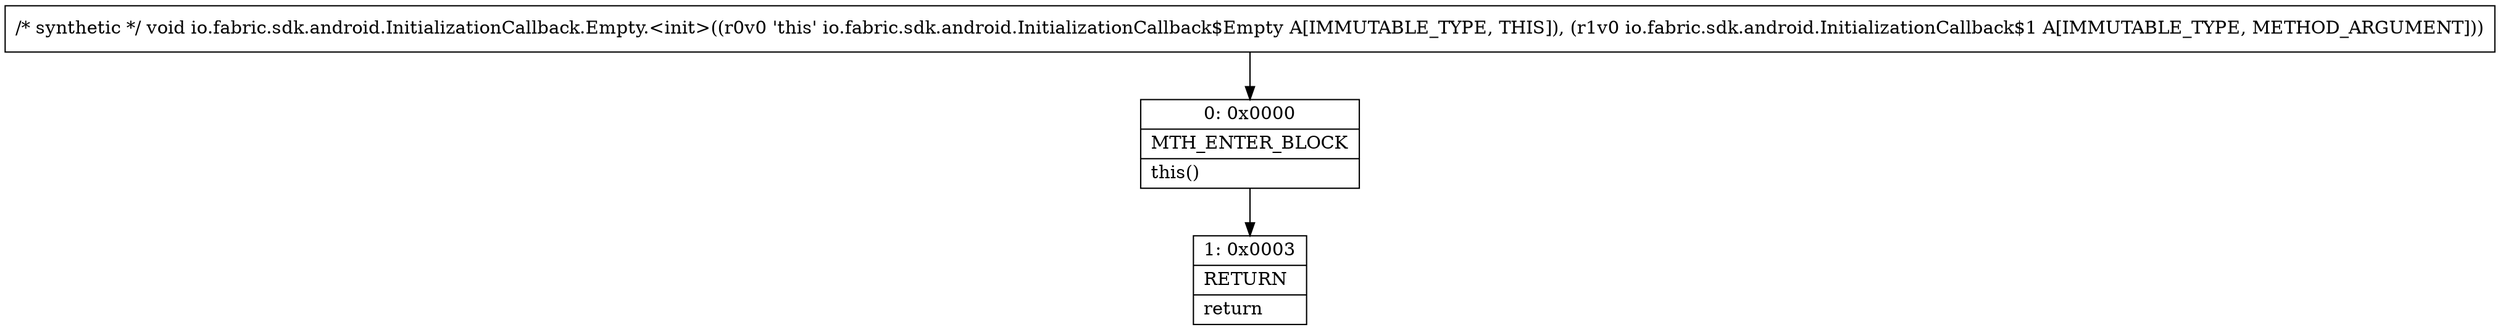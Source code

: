 digraph "CFG forio.fabric.sdk.android.InitializationCallback.Empty.\<init\>(Lio\/fabric\/sdk\/android\/InitializationCallback$1;)V" {
Node_0 [shape=record,label="{0\:\ 0x0000|MTH_ENTER_BLOCK\l|this()\l}"];
Node_1 [shape=record,label="{1\:\ 0x0003|RETURN\l|return\l}"];
MethodNode[shape=record,label="{\/* synthetic *\/ void io.fabric.sdk.android.InitializationCallback.Empty.\<init\>((r0v0 'this' io.fabric.sdk.android.InitializationCallback$Empty A[IMMUTABLE_TYPE, THIS]), (r1v0 io.fabric.sdk.android.InitializationCallback$1 A[IMMUTABLE_TYPE, METHOD_ARGUMENT])) }"];
MethodNode -> Node_0;
Node_0 -> Node_1;
}


